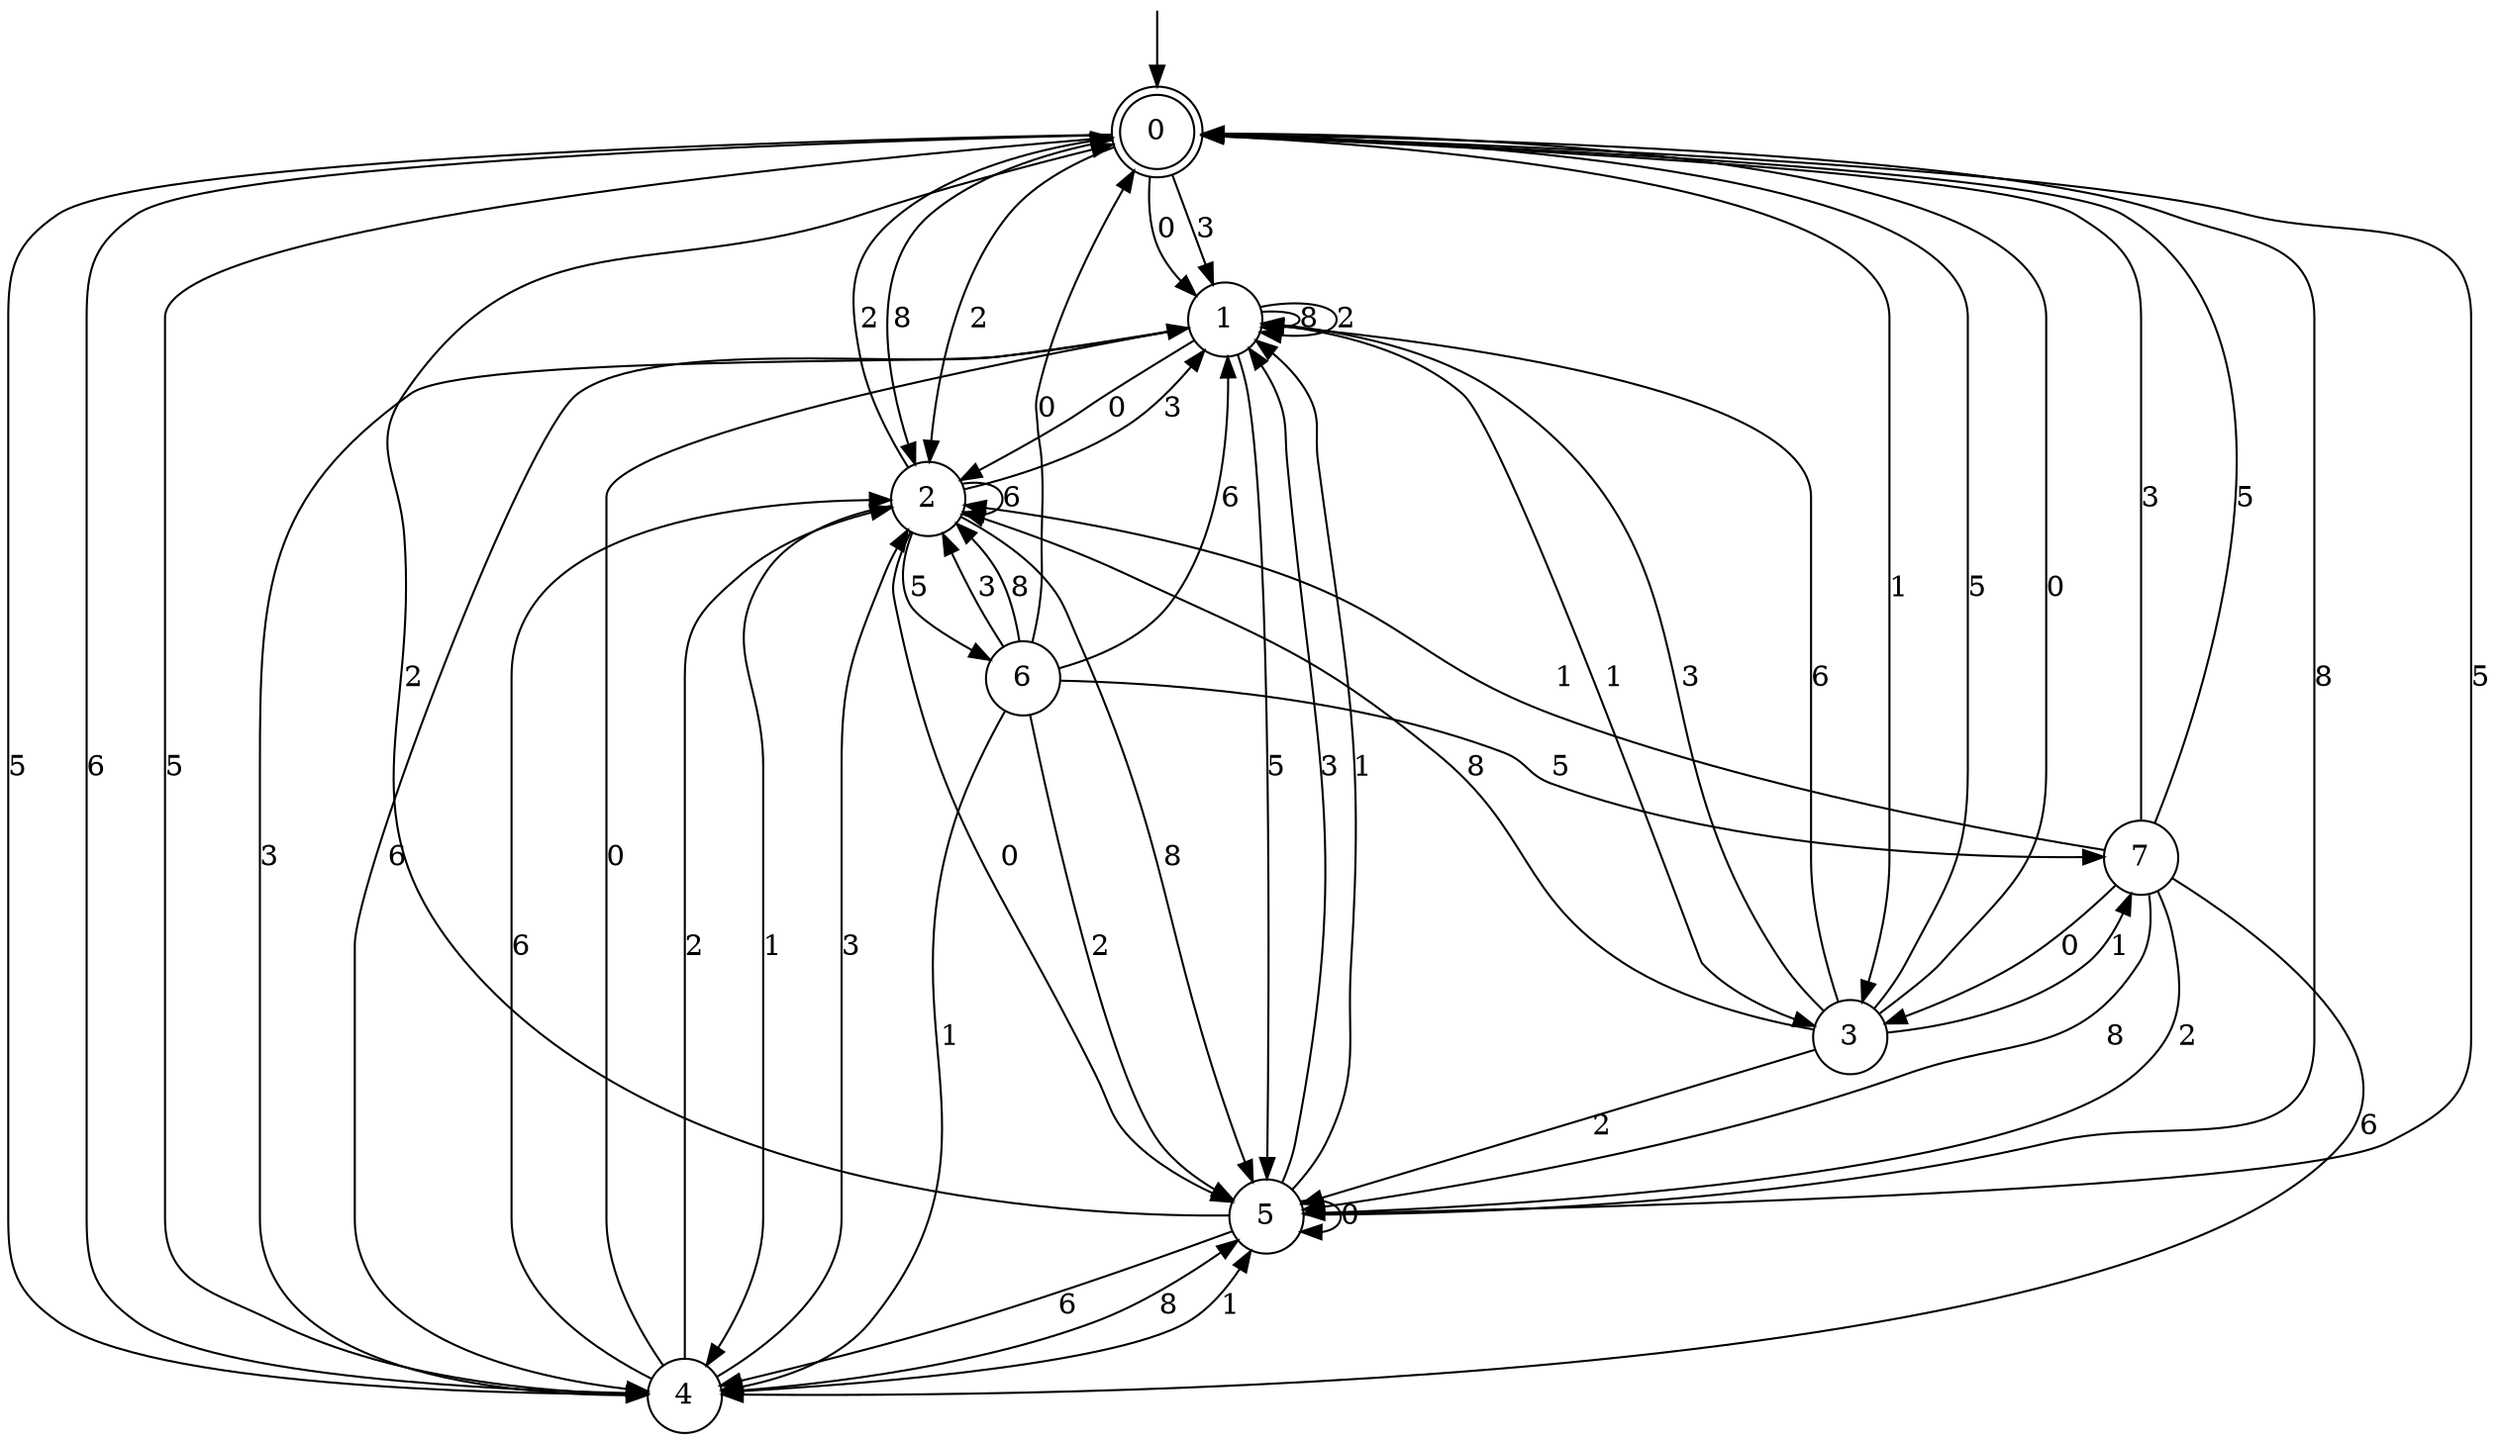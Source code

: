 digraph g {

	s0 [shape="doublecircle" label="0"];
	s1 [shape="circle" label="1"];
	s2 [shape="circle" label="2"];
	s3 [shape="circle" label="3"];
	s4 [shape="circle" label="4"];
	s5 [shape="circle" label="5"];
	s6 [shape="circle" label="6"];
	s7 [shape="circle" label="7"];
	s0 -> s1 [label="3"];
	s0 -> s2 [label="8"];
	s0 -> s3 [label="1"];
	s0 -> s4 [label="5"];
	s0 -> s4 [label="6"];
	s0 -> s1 [label="0"];
	s0 -> s2 [label="2"];
	s1 -> s4 [label="3"];
	s1 -> s1 [label="8"];
	s1 -> s3 [label="1"];
	s1 -> s5 [label="5"];
	s1 -> s4 [label="6"];
	s1 -> s2 [label="0"];
	s1 -> s1 [label="2"];
	s2 -> s1 [label="3"];
	s2 -> s5 [label="8"];
	s2 -> s4 [label="1"];
	s2 -> s6 [label="5"];
	s2 -> s2 [label="6"];
	s2 -> s5 [label="0"];
	s2 -> s0 [label="2"];
	s3 -> s1 [label="3"];
	s3 -> s2 [label="8"];
	s3 -> s7 [label="1"];
	s3 -> s0 [label="5"];
	s3 -> s1 [label="6"];
	s3 -> s0 [label="0"];
	s3 -> s5 [label="2"];
	s4 -> s2 [label="3"];
	s4 -> s5 [label="8"];
	s4 -> s5 [label="1"];
	s4 -> s0 [label="5"];
	s4 -> s2 [label="6"];
	s4 -> s1 [label="0"];
	s4 -> s2 [label="2"];
	s5 -> s1 [label="3"];
	s5 -> s0 [label="8"];
	s5 -> s1 [label="1"];
	s5 -> s0 [label="5"];
	s5 -> s4 [label="6"];
	s5 -> s5 [label="0"];
	s5 -> s0 [label="2"];
	s6 -> s2 [label="3"];
	s6 -> s2 [label="8"];
	s6 -> s4 [label="1"];
	s6 -> s7 [label="5"];
	s6 -> s1 [label="6"];
	s6 -> s0 [label="0"];
	s6 -> s5 [label="2"];
	s7 -> s0 [label="3"];
	s7 -> s5 [label="8"];
	s7 -> s2 [label="1"];
	s7 -> s0 [label="5"];
	s7 -> s4 [label="6"];
	s7 -> s3 [label="0"];
	s7 -> s5 [label="2"];

__start0 [label="" shape="none" width="0" height="0"];
__start0 -> s0;

}
